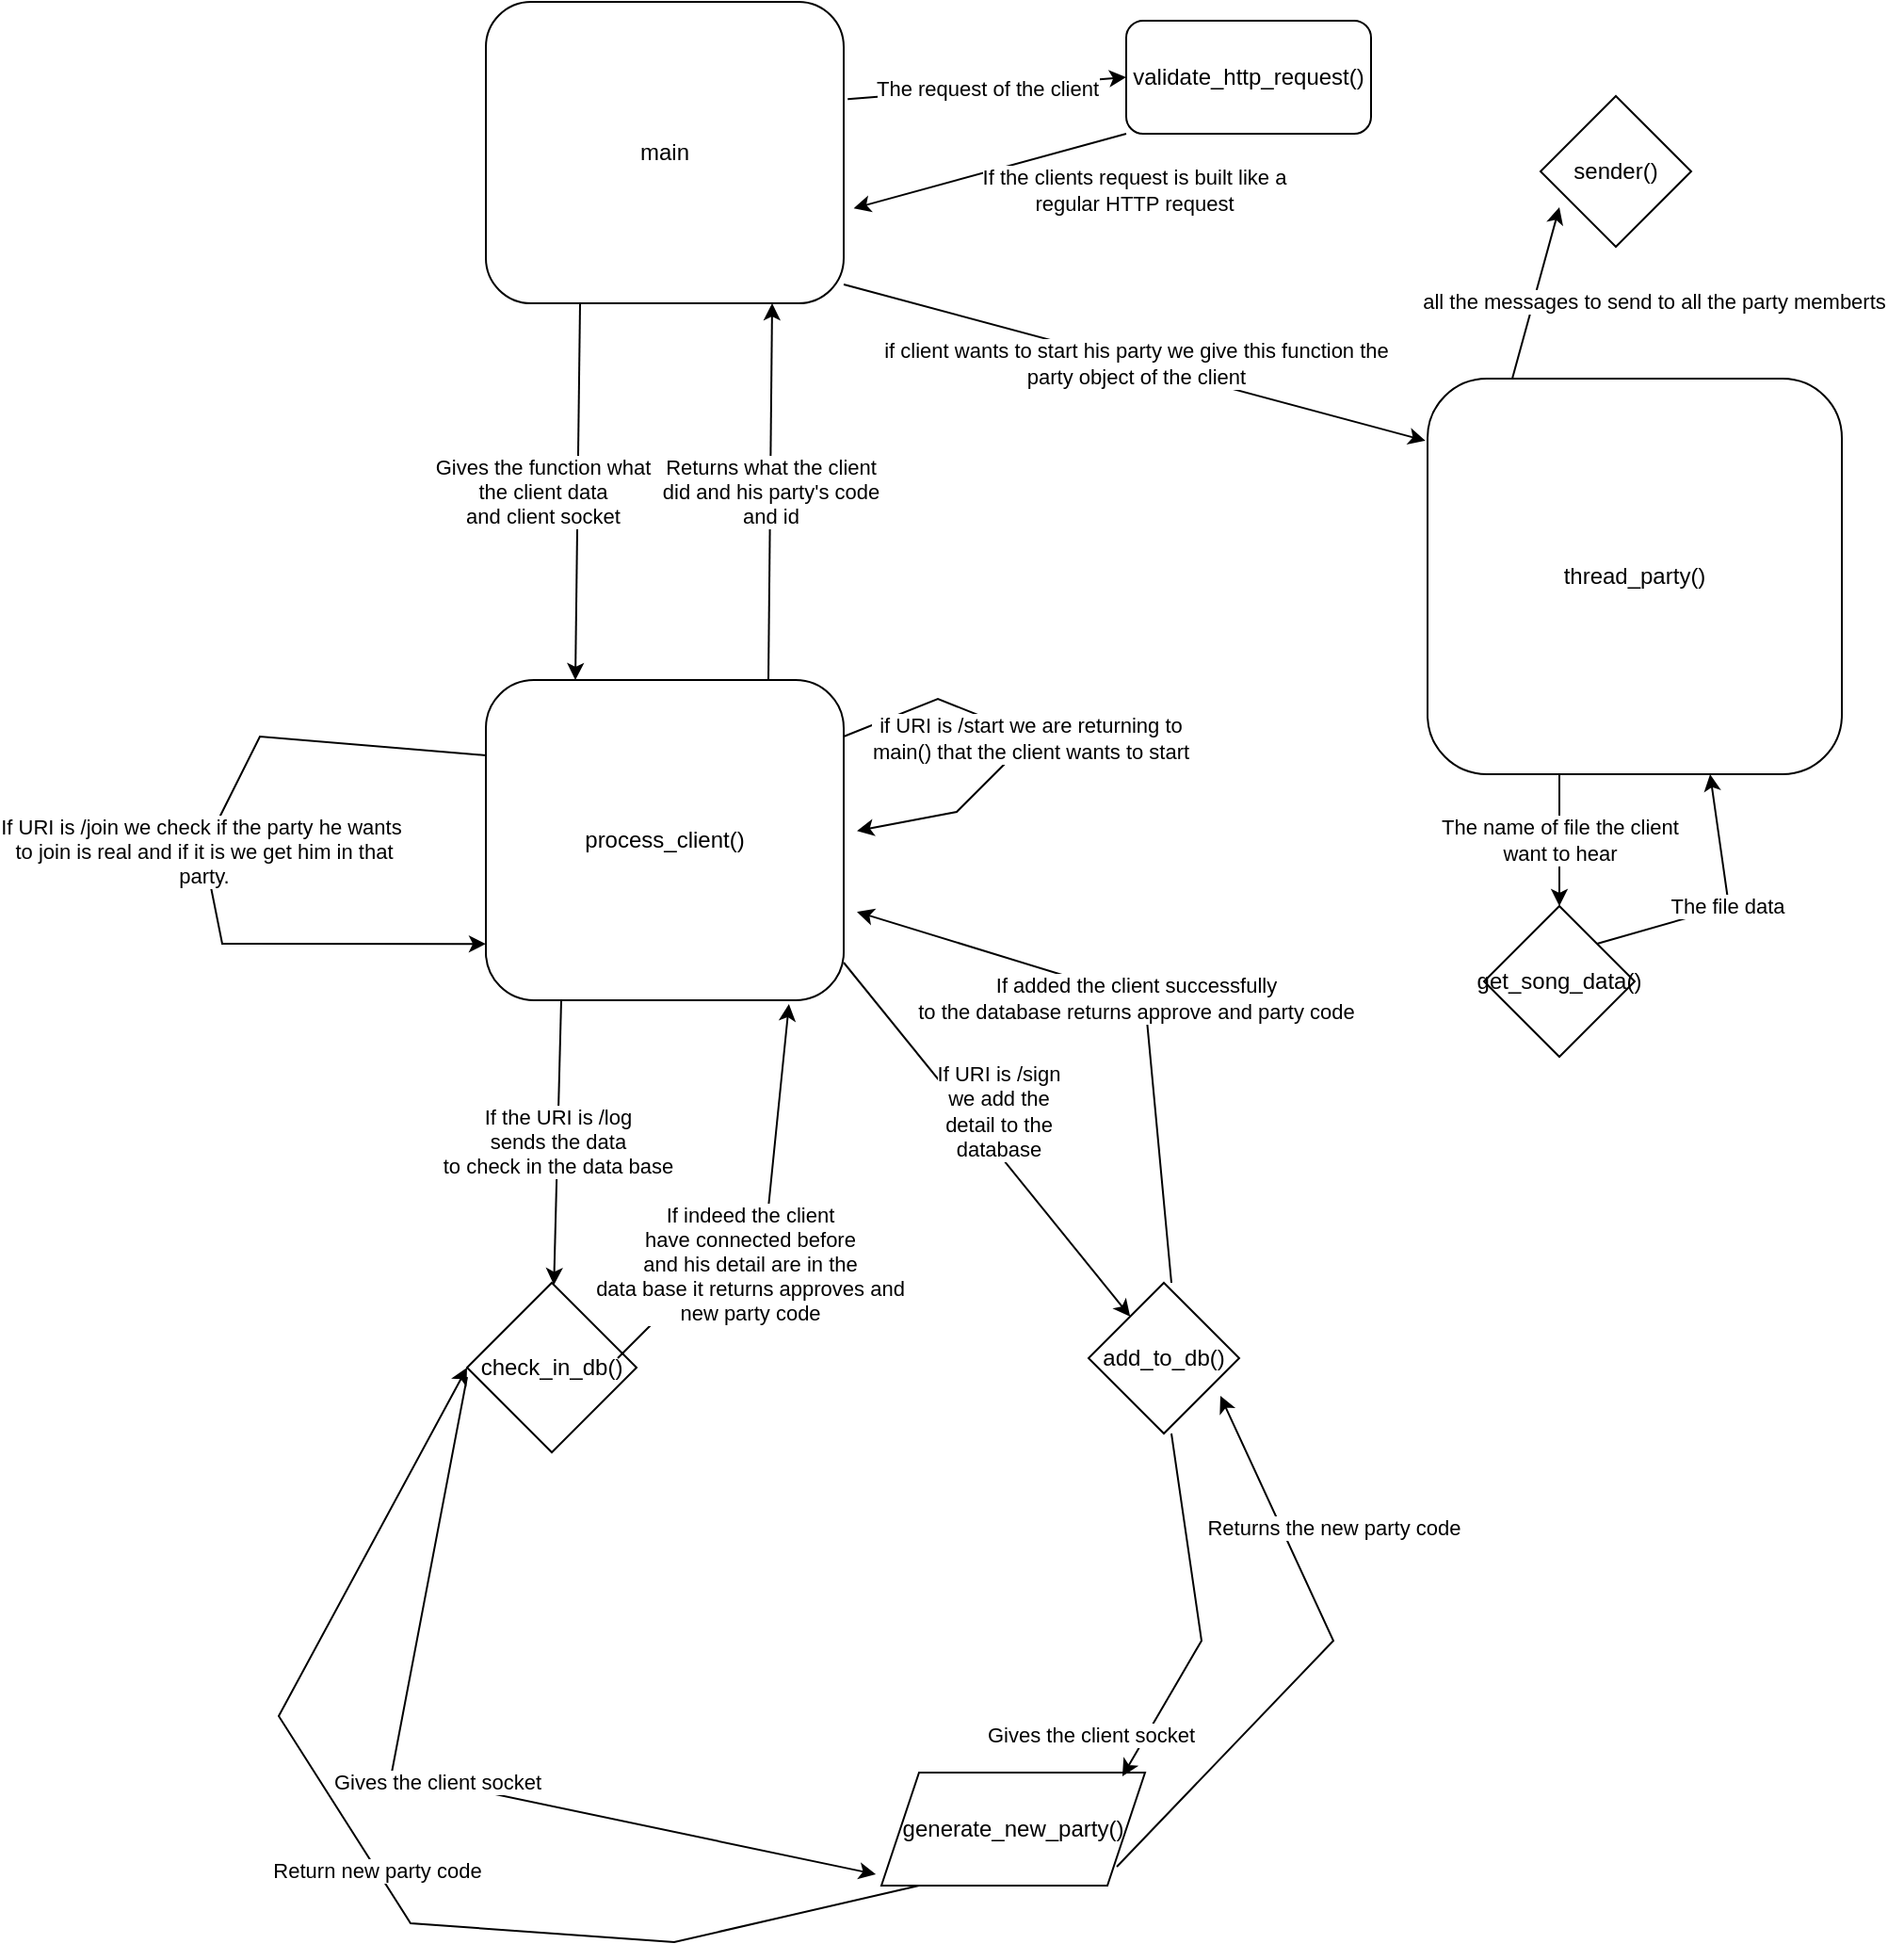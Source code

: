 <mxfile version="21.3.6" type="device">
  <diagram id="C5RBs43oDa-KdzZeNtuy" name="Page-1">
    <mxGraphModel dx="1847" dy="516" grid="1" gridSize="10" guides="1" tooltips="1" connect="1" arrows="1" fold="1" page="1" pageScale="1" pageWidth="827" pageHeight="1169" math="0" shadow="0">
      <root>
        <mxCell id="WIyWlLk6GJQsqaUBKTNV-0" />
        <mxCell id="WIyWlLk6GJQsqaUBKTNV-1" parent="WIyWlLk6GJQsqaUBKTNV-0" />
        <mxCell id="WIyWlLk6GJQsqaUBKTNV-3" value="main" style="rounded=1;whiteSpace=wrap;html=1;fontSize=12;glass=0;strokeWidth=1;shadow=0;" parent="WIyWlLk6GJQsqaUBKTNV-1" vertex="1">
          <mxGeometry x="50" y="10" width="190" height="160" as="geometry" />
        </mxCell>
        <mxCell id="IjpmylR8UJIye0wj_KUh-0" value="validate_http_request()" style="rounded=1;whiteSpace=wrap;html=1;" parent="WIyWlLk6GJQsqaUBKTNV-1" vertex="1">
          <mxGeometry x="390" y="20" width="130" height="60" as="geometry" />
        </mxCell>
        <mxCell id="IjpmylR8UJIye0wj_KUh-2" value="The request of the client" style="endArrow=classic;html=1;rounded=0;entryX=0;entryY=0.5;entryDx=0;entryDy=0;exitX=1.011;exitY=0.323;exitDx=0;exitDy=0;exitPerimeter=0;" parent="WIyWlLk6GJQsqaUBKTNV-1" source="WIyWlLk6GJQsqaUBKTNV-3" target="IjpmylR8UJIye0wj_KUh-0" edge="1">
          <mxGeometry width="50" height="50" relative="1" as="geometry">
            <mxPoint x="250" y="50" as="sourcePoint" />
            <mxPoint x="290" y="20" as="targetPoint" />
          </mxGeometry>
        </mxCell>
        <mxCell id="IjpmylR8UJIye0wj_KUh-3" value="If the clients request is built like a&lt;br&gt;regular HTTP request" style="endArrow=classic;html=1;rounded=0;exitX=0;exitY=1;exitDx=0;exitDy=0;entryX=1.028;entryY=0.685;entryDx=0;entryDy=0;entryPerimeter=0;" parent="WIyWlLk6GJQsqaUBKTNV-1" source="IjpmylR8UJIye0wj_KUh-0" target="WIyWlLk6GJQsqaUBKTNV-3" edge="1">
          <mxGeometry x="-0.947" y="30" width="50" height="50" relative="1" as="geometry">
            <mxPoint x="340" y="140" as="sourcePoint" />
            <mxPoint x="250" y="130" as="targetPoint" />
            <mxPoint as="offset" />
          </mxGeometry>
        </mxCell>
        <mxCell id="IjpmylR8UJIye0wj_KUh-4" value="process_client()" style="rounded=1;whiteSpace=wrap;html=1;" parent="WIyWlLk6GJQsqaUBKTNV-1" vertex="1">
          <mxGeometry x="50" y="370" width="190" height="170" as="geometry" />
        </mxCell>
        <mxCell id="IjpmylR8UJIye0wj_KUh-5" value="Gives the function what&lt;br&gt;the client data&lt;br&gt;and client socket" style="endArrow=classic;html=1;rounded=0;entryX=0.25;entryY=0;entryDx=0;entryDy=0;" parent="WIyWlLk6GJQsqaUBKTNV-1" target="IjpmylR8UJIye0wj_KUh-4" edge="1">
          <mxGeometry x="0.002" y="-19" width="50" height="50" relative="1" as="geometry">
            <mxPoint x="100" y="170" as="sourcePoint" />
            <mxPoint x="150" y="120" as="targetPoint" />
            <Array as="points" />
            <mxPoint as="offset" />
          </mxGeometry>
        </mxCell>
        <mxCell id="IjpmylR8UJIye0wj_KUh-6" value="Returns what the client&lt;br&gt;did and his party&#39;s code&lt;br&gt;and id" style="endArrow=classic;html=1;rounded=0;entryX=0.8;entryY=1;entryDx=0;entryDy=0;entryPerimeter=0;" parent="WIyWlLk6GJQsqaUBKTNV-1" target="WIyWlLk6GJQsqaUBKTNV-3" edge="1">
          <mxGeometry width="50" height="50" relative="1" as="geometry">
            <mxPoint x="200" y="370" as="sourcePoint" />
            <mxPoint x="250" y="320" as="targetPoint" />
          </mxGeometry>
        </mxCell>
        <mxCell id="IjpmylR8UJIye0wj_KUh-7" value="If the URI is /log&lt;br&gt;sends the data&lt;br&gt;to check in the data base" style="endArrow=classic;html=1;rounded=0;" parent="WIyWlLk6GJQsqaUBKTNV-1" target="IjpmylR8UJIye0wj_KUh-8" edge="1">
          <mxGeometry width="50" height="50" relative="1" as="geometry">
            <mxPoint x="90" y="540" as="sourcePoint" />
            <mxPoint x="90" y="730" as="targetPoint" />
          </mxGeometry>
        </mxCell>
        <mxCell id="IjpmylR8UJIye0wj_KUh-8" value="check_in_db()" style="rhombus;whiteSpace=wrap;html=1;" parent="WIyWlLk6GJQsqaUBKTNV-1" vertex="1">
          <mxGeometry x="40" y="690" width="90" height="90" as="geometry" />
        </mxCell>
        <mxCell id="IjpmylR8UJIye0wj_KUh-10" value="If indeed the client&lt;br&gt;have connected before&lt;br&gt;and his detail are in the&lt;br&gt;data base it returns approves and&lt;br&gt;new party code" style="endArrow=classic;html=1;rounded=0;entryX=0.847;entryY=1.012;entryDx=0;entryDy=0;entryPerimeter=0;" parent="WIyWlLk6GJQsqaUBKTNV-1" target="IjpmylR8UJIye0wj_KUh-4" edge="1">
          <mxGeometry x="-0.233" y="-14" width="50" height="50" relative="1" as="geometry">
            <mxPoint x="120" y="730" as="sourcePoint" />
            <mxPoint x="170" y="680" as="targetPoint" />
            <Array as="points">
              <mxPoint x="200" y="650" />
            </Array>
            <mxPoint as="offset" />
          </mxGeometry>
        </mxCell>
        <mxCell id="IjpmylR8UJIye0wj_KUh-16" value="If URI is /sign&lt;br&gt;we add the&lt;br&gt;detail to the&lt;br&gt;database" style="endArrow=classic;html=1;rounded=0;" parent="WIyWlLk6GJQsqaUBKTNV-1" target="IjpmylR8UJIye0wj_KUh-17" edge="1">
          <mxGeometry x="-0.063" y="13" width="50" height="50" relative="1" as="geometry">
            <mxPoint x="240" y="520" as="sourcePoint" />
            <mxPoint x="410" y="730" as="targetPoint" />
            <mxPoint y="-1" as="offset" />
          </mxGeometry>
        </mxCell>
        <mxCell id="IjpmylR8UJIye0wj_KUh-17" value="add_to_db()" style="rhombus;whiteSpace=wrap;html=1;" parent="WIyWlLk6GJQsqaUBKTNV-1" vertex="1">
          <mxGeometry x="370" y="690" width="80" height="80" as="geometry" />
        </mxCell>
        <mxCell id="IjpmylR8UJIye0wj_KUh-20" value="If added the client successfully&lt;br&gt;to the database returns approve and party code" style="endArrow=classic;html=1;rounded=0;entryX=1.037;entryY=0.724;entryDx=0;entryDy=0;entryPerimeter=0;" parent="WIyWlLk6GJQsqaUBKTNV-1" target="IjpmylR8UJIye0wj_KUh-4" edge="1">
          <mxGeometry width="50" height="50" relative="1" as="geometry">
            <mxPoint x="414" y="690" as="sourcePoint" />
            <mxPoint x="464" y="640" as="targetPoint" />
            <Array as="points">
              <mxPoint x="400" y="540" />
            </Array>
          </mxGeometry>
        </mxCell>
        <mxCell id="IjpmylR8UJIye0wj_KUh-21" value="generate_new_party()" style="shape=parallelogram;perimeter=parallelogramPerimeter;whiteSpace=wrap;html=1;fixedSize=1;" parent="WIyWlLk6GJQsqaUBKTNV-1" vertex="1">
          <mxGeometry x="260" y="950" width="140" height="60" as="geometry" />
        </mxCell>
        <mxCell id="IjpmylR8UJIye0wj_KUh-23" value="Return new party code" style="endArrow=classic;html=1;rounded=0;entryX=0;entryY=0.5;entryDx=0;entryDy=0;" parent="WIyWlLk6GJQsqaUBKTNV-1" target="IjpmylR8UJIye0wj_KUh-8" edge="1">
          <mxGeometry width="50" height="50" relative="1" as="geometry">
            <mxPoint x="280" y="1010" as="sourcePoint" />
            <mxPoint x="100" y="810" as="targetPoint" />
            <Array as="points">
              <mxPoint x="150" y="1040" />
              <mxPoint x="10" y="1030" />
              <mxPoint x="-60" y="920" />
            </Array>
          </mxGeometry>
        </mxCell>
        <mxCell id="IjpmylR8UJIye0wj_KUh-24" value="Returns the new party code" style="endArrow=classic;html=1;rounded=0;entryX=0.875;entryY=0.75;entryDx=0;entryDy=0;entryPerimeter=0;" parent="WIyWlLk6GJQsqaUBKTNV-1" target="IjpmylR8UJIye0wj_KUh-17" edge="1">
          <mxGeometry x="0.427" y="-25" width="50" height="50" relative="1" as="geometry">
            <mxPoint x="385" y="1000" as="sourcePoint" />
            <mxPoint x="435" y="950" as="targetPoint" />
            <Array as="points">
              <mxPoint x="500" y="880" />
            </Array>
            <mxPoint as="offset" />
          </mxGeometry>
        </mxCell>
        <mxCell id="IjpmylR8UJIye0wj_KUh-25" value="Gives the client socket" style="endArrow=classic;html=1;rounded=0;entryX=-0.021;entryY=0.9;entryDx=0;entryDy=0;entryPerimeter=0;" parent="WIyWlLk6GJQsqaUBKTNV-1" target="IjpmylR8UJIye0wj_KUh-21" edge="1">
          <mxGeometry width="50" height="50" relative="1" as="geometry">
            <mxPoint x="40" y="740" as="sourcePoint" />
            <mxPoint x="130" y="925" as="targetPoint" />
            <Array as="points">
              <mxPoint y="950" />
            </Array>
          </mxGeometry>
        </mxCell>
        <mxCell id="IjpmylR8UJIye0wj_KUh-26" value="Gives the client socket" style="endArrow=classic;html=1;rounded=0;entryX=0.914;entryY=0.033;entryDx=0;entryDy=0;entryPerimeter=0;" parent="WIyWlLk6GJQsqaUBKTNV-1" target="IjpmylR8UJIye0wj_KUh-21" edge="1">
          <mxGeometry x="0.898" y="-27" width="50" height="50" relative="1" as="geometry">
            <mxPoint x="414" y="770" as="sourcePoint" />
            <mxPoint x="464" y="720" as="targetPoint" />
            <Array as="points">
              <mxPoint x="430" y="880" />
            </Array>
            <mxPoint x="1" as="offset" />
          </mxGeometry>
        </mxCell>
        <mxCell id="IjpmylR8UJIye0wj_KUh-28" value="If URI is /join we check if the party he wants&amp;nbsp;&lt;br&gt;to join is real and if it is we get him in that&lt;br&gt;party." style="endArrow=classic;html=1;rounded=0;entryX=0;entryY=0.824;entryDx=0;entryDy=0;entryPerimeter=0;" parent="WIyWlLk6GJQsqaUBKTNV-1" target="IjpmylR8UJIye0wj_KUh-4" edge="1">
          <mxGeometry width="50" height="50" relative="1" as="geometry">
            <mxPoint x="50" y="410" as="sourcePoint" />
            <mxPoint x="100" y="360" as="targetPoint" />
            <Array as="points">
              <mxPoint x="-70" y="400" />
              <mxPoint x="-100" y="460" />
              <mxPoint x="-90" y="510" />
            </Array>
          </mxGeometry>
        </mxCell>
        <mxCell id="IjpmylR8UJIye0wj_KUh-29" value="if URI is /start we are returning to&lt;br&gt;main() that the client wants to start" style="endArrow=classic;html=1;rounded=0;entryX=1.037;entryY=0.471;entryDx=0;entryDy=0;entryPerimeter=0;" parent="WIyWlLk6GJQsqaUBKTNV-1" target="IjpmylR8UJIye0wj_KUh-4" edge="1">
          <mxGeometry width="50" height="50" relative="1" as="geometry">
            <mxPoint x="240" y="400" as="sourcePoint" />
            <mxPoint x="290" y="350" as="targetPoint" />
            <Array as="points">
              <mxPoint x="290" y="380" />
              <mxPoint x="340" y="400" />
              <mxPoint x="300" y="440" />
            </Array>
          </mxGeometry>
        </mxCell>
        <mxCell id="IjpmylR8UJIye0wj_KUh-30" value="thread_party()" style="rounded=1;whiteSpace=wrap;html=1;" parent="WIyWlLk6GJQsqaUBKTNV-1" vertex="1">
          <mxGeometry x="550" y="210" width="220" height="210" as="geometry" />
        </mxCell>
        <mxCell id="IjpmylR8UJIye0wj_KUh-31" value="if client wants to start his party we give this function the&lt;br&gt;party object of the client" style="endArrow=classic;html=1;rounded=0;entryX=-0.005;entryY=0.157;entryDx=0;entryDy=0;entryPerimeter=0;" parent="WIyWlLk6GJQsqaUBKTNV-1" target="IjpmylR8UJIye0wj_KUh-30" edge="1">
          <mxGeometry width="50" height="50" relative="1" as="geometry">
            <mxPoint x="240" y="160" as="sourcePoint" />
            <mxPoint x="290" y="110" as="targetPoint" />
          </mxGeometry>
        </mxCell>
        <mxCell id="IjpmylR8UJIye0wj_KUh-32" value="The name of file the client&lt;br&gt;want to hear" style="endArrow=classic;html=1;rounded=0;" parent="WIyWlLk6GJQsqaUBKTNV-1" target="IjpmylR8UJIye0wj_KUh-33" edge="1">
          <mxGeometry width="50" height="50" relative="1" as="geometry">
            <mxPoint x="620" y="420" as="sourcePoint" />
            <mxPoint x="620" y="530" as="targetPoint" />
          </mxGeometry>
        </mxCell>
        <mxCell id="IjpmylR8UJIye0wj_KUh-33" value="get_song_data()" style="rhombus;whiteSpace=wrap;html=1;" parent="WIyWlLk6GJQsqaUBKTNV-1" vertex="1">
          <mxGeometry x="580" y="490" width="80" height="80" as="geometry" />
        </mxCell>
        <mxCell id="IjpmylR8UJIye0wj_KUh-34" value="sender()" style="rhombus;whiteSpace=wrap;html=1;" parent="WIyWlLk6GJQsqaUBKTNV-1" vertex="1">
          <mxGeometry x="610" y="60" width="80" height="80" as="geometry" />
        </mxCell>
        <mxCell id="IjpmylR8UJIye0wj_KUh-36" value="all the messages to send to all the party memberts" style="endArrow=classic;html=1;rounded=0;entryX=0.125;entryY=0.738;entryDx=0;entryDy=0;entryPerimeter=0;" parent="WIyWlLk6GJQsqaUBKTNV-1" target="IjpmylR8UJIye0wj_KUh-34" edge="1">
          <mxGeometry x="0.239" y="-62" width="50" height="50" relative="1" as="geometry">
            <mxPoint x="595" y="210" as="sourcePoint" />
            <mxPoint x="645" y="160" as="targetPoint" />
            <mxPoint y="-1" as="offset" />
          </mxGeometry>
        </mxCell>
        <mxCell id="IjpmylR8UJIye0wj_KUh-37" value="The file data" style="endArrow=classic;html=1;rounded=0;entryX=0.682;entryY=1;entryDx=0;entryDy=0;entryPerimeter=0;" parent="WIyWlLk6GJQsqaUBKTNV-1" target="IjpmylR8UJIye0wj_KUh-30" edge="1">
          <mxGeometry width="50" height="50" relative="1" as="geometry">
            <mxPoint x="640" y="510" as="sourcePoint" />
            <mxPoint x="690" y="460" as="targetPoint" />
            <Array as="points">
              <mxPoint x="710" y="490" />
            </Array>
          </mxGeometry>
        </mxCell>
      </root>
    </mxGraphModel>
  </diagram>
</mxfile>
